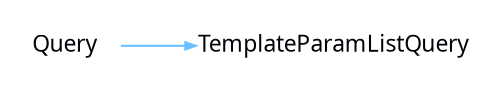 digraph {
 rankdir = "LR"
 bgcolor = none;
 layout  = dot;
 edge [
   arrowsize = "0.5"
   color     = "#69BFFFFF"
 ]
 Dalc7hO[
   shape    = none
   label    = "Query"
   margin   = "0.01"
   fontname = "Segoe UI"
   fontsize = "11"
   fontcolor= "#010509FF"
 ]
 qWHc7hO[
   shape    = none
   label    = "TemplateParamListQuery"
   margin   = "0.01"
   fontname = "Segoe UI"
   fontsize = "11"
   fontcolor= "#010509FF"
 ]
 Dalc7hO->qWHc7hO
}
